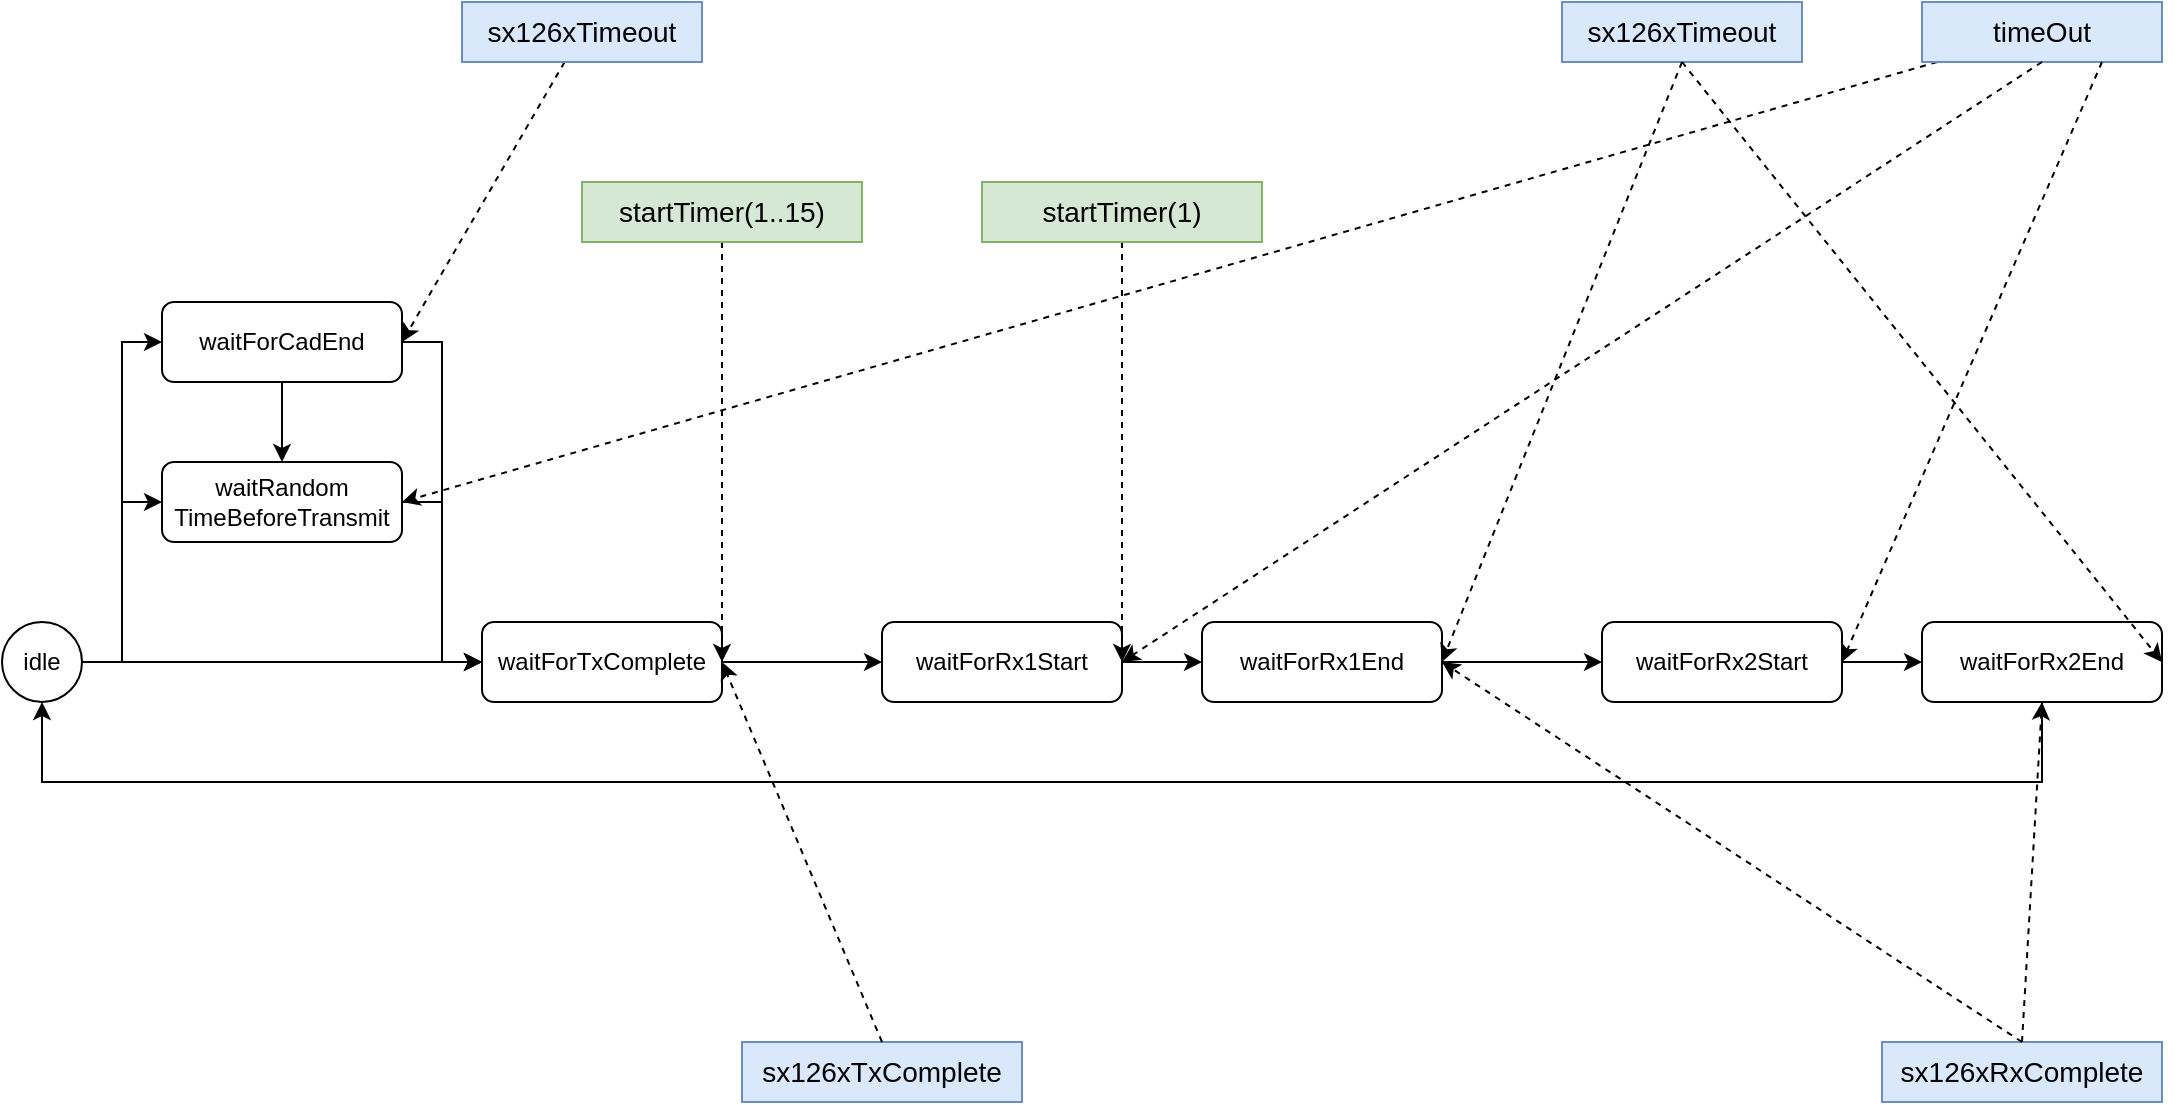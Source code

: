 <mxfile version="20.8.16" type="device"><diagram name="Page-1" id="3DBbJfjJqVfCbhL2ZnCd"><mxGraphModel dx="1154" dy="659" grid="1" gridSize="10" guides="1" tooltips="1" connect="1" arrows="1" fold="1" page="1" pageScale="1" pageWidth="1169" pageHeight="827" math="0" shadow="0"><root><mxCell id="0"/><mxCell id="1" parent="0"/><mxCell id="x_tdVJME-whXpWnSUQUp-5" style="edgeStyle=orthogonalEdgeStyle;rounded=0;orthogonalLoop=1;jettySize=auto;html=1;entryX=0;entryY=0.5;entryDx=0;entryDy=0;" parent="1" source="x_tdVJME-whXpWnSUQUp-1" target="x_tdVJME-whXpWnSUQUp-4" edge="1"><mxGeometry relative="1" as="geometry"/></mxCell><mxCell id="x_tdVJME-whXpWnSUQUp-1" value="waitRandom&lt;br&gt;TimeBeforeTransmit" style="rounded=1;whiteSpace=wrap;html=1;" parent="1" vertex="1"><mxGeometry x="120" y="280" width="120" height="40" as="geometry"/></mxCell><mxCell id="x_tdVJME-whXpWnSUQUp-3" style="edgeStyle=orthogonalEdgeStyle;rounded=0;orthogonalLoop=1;jettySize=auto;html=1;entryX=0;entryY=0.5;entryDx=0;entryDy=0;" parent="1" source="x_tdVJME-whXpWnSUQUp-2" target="x_tdVJME-whXpWnSUQUp-1" edge="1"><mxGeometry relative="1" as="geometry"/></mxCell><mxCell id="x_tdVJME-whXpWnSUQUp-14" style="edgeStyle=orthogonalEdgeStyle;rounded=0;orthogonalLoop=1;jettySize=auto;html=1;" parent="1" source="x_tdVJME-whXpWnSUQUp-2" edge="1"><mxGeometry relative="1" as="geometry"><mxPoint x="280" y="380" as="targetPoint"/></mxGeometry></mxCell><mxCell id="x_tdVJME-whXpWnSUQUp-2" value="idle" style="ellipse;whiteSpace=wrap;html=1;aspect=fixed;" parent="1" vertex="1"><mxGeometry x="40" y="360" width="40" height="40" as="geometry"/></mxCell><mxCell id="x_tdVJME-whXpWnSUQUp-7" style="edgeStyle=orthogonalEdgeStyle;rounded=0;orthogonalLoop=1;jettySize=auto;html=1;entryX=0;entryY=0.5;entryDx=0;entryDy=0;" parent="1" source="x_tdVJME-whXpWnSUQUp-4" target="x_tdVJME-whXpWnSUQUp-6" edge="1"><mxGeometry relative="1" as="geometry"/></mxCell><mxCell id="x_tdVJME-whXpWnSUQUp-4" value="waitForTxComplete" style="rounded=1;whiteSpace=wrap;html=1;" parent="1" vertex="1"><mxGeometry x="280" y="360" width="120" height="40" as="geometry"/></mxCell><mxCell id="x_tdVJME-whXpWnSUQUp-9" style="edgeStyle=orthogonalEdgeStyle;rounded=0;orthogonalLoop=1;jettySize=auto;html=1;entryX=0;entryY=0.5;entryDx=0;entryDy=0;" parent="1" source="x_tdVJME-whXpWnSUQUp-6" target="x_tdVJME-whXpWnSUQUp-8" edge="1"><mxGeometry relative="1" as="geometry"/></mxCell><mxCell id="x_tdVJME-whXpWnSUQUp-6" value="waitForRx1Start" style="rounded=1;whiteSpace=wrap;html=1;" parent="1" vertex="1"><mxGeometry x="480" y="360" width="120" height="40" as="geometry"/></mxCell><mxCell id="x_tdVJME-whXpWnSUQUp-13" style="edgeStyle=orthogonalEdgeStyle;rounded=0;orthogonalLoop=1;jettySize=auto;html=1;entryX=0;entryY=0.5;entryDx=0;entryDy=0;" parent="1" source="x_tdVJME-whXpWnSUQUp-8" target="x_tdVJME-whXpWnSUQUp-11" edge="1"><mxGeometry relative="1" as="geometry"/></mxCell><mxCell id="x_tdVJME-whXpWnSUQUp-8" value="waitForRx1End" style="rounded=1;whiteSpace=wrap;html=1;" parent="1" vertex="1"><mxGeometry x="640" y="360" width="120" height="40" as="geometry"/></mxCell><mxCell id="x_tdVJME-whXpWnSUQUp-10" style="edgeStyle=orthogonalEdgeStyle;rounded=0;orthogonalLoop=1;jettySize=auto;html=1;entryX=0;entryY=0.5;entryDx=0;entryDy=0;" parent="1" source="x_tdVJME-whXpWnSUQUp-11" target="x_tdVJME-whXpWnSUQUp-12" edge="1"><mxGeometry relative="1" as="geometry"/></mxCell><mxCell id="x_tdVJME-whXpWnSUQUp-11" value="waitForRx2Start" style="rounded=1;whiteSpace=wrap;html=1;" parent="1" vertex="1"><mxGeometry x="840" y="360" width="120" height="40" as="geometry"/></mxCell><mxCell id="x_tdVJME-whXpWnSUQUp-17" style="edgeStyle=orthogonalEdgeStyle;rounded=0;orthogonalLoop=1;jettySize=auto;html=1;entryX=0.5;entryY=1;entryDx=0;entryDy=0;exitX=0.5;exitY=1;exitDx=0;exitDy=0;" parent="1" source="x_tdVJME-whXpWnSUQUp-12" target="x_tdVJME-whXpWnSUQUp-2" edge="1"><mxGeometry relative="1" as="geometry"><Array as="points"><mxPoint x="1060" y="440"/><mxPoint x="60" y="440"/></Array></mxGeometry></mxCell><mxCell id="x_tdVJME-whXpWnSUQUp-12" value="waitForRx2End" style="rounded=1;whiteSpace=wrap;html=1;" parent="1" vertex="1"><mxGeometry x="1000" y="360" width="120" height="40" as="geometry"/></mxCell><mxCell id="x_tdVJME-whXpWnSUQUp-18" style="edgeStyle=orthogonalEdgeStyle;rounded=0;orthogonalLoop=1;jettySize=auto;html=1;entryX=0.5;entryY=0;entryDx=0;entryDy=0;" parent="1" source="x_tdVJME-whXpWnSUQUp-15" target="x_tdVJME-whXpWnSUQUp-1" edge="1"><mxGeometry relative="1" as="geometry"/></mxCell><mxCell id="x_tdVJME-whXpWnSUQUp-20" style="edgeStyle=orthogonalEdgeStyle;rounded=0;orthogonalLoop=1;jettySize=auto;html=1;entryX=0;entryY=0.5;entryDx=0;entryDy=0;" parent="1" source="x_tdVJME-whXpWnSUQUp-15" target="x_tdVJME-whXpWnSUQUp-4" edge="1"><mxGeometry relative="1" as="geometry"/></mxCell><mxCell id="x_tdVJME-whXpWnSUQUp-15" value="waitForCadEnd" style="rounded=1;whiteSpace=wrap;html=1;" parent="1" vertex="1"><mxGeometry x="120" y="200" width="120" height="40" as="geometry"/></mxCell><mxCell id="x_tdVJME-whXpWnSUQUp-16" style="edgeStyle=orthogonalEdgeStyle;rounded=0;orthogonalLoop=1;jettySize=auto;html=1;entryX=0;entryY=0.5;entryDx=0;entryDy=0;exitX=1;exitY=0.5;exitDx=0;exitDy=0;" parent="1" source="x_tdVJME-whXpWnSUQUp-2" target="x_tdVJME-whXpWnSUQUp-15" edge="1"><mxGeometry relative="1" as="geometry"><mxPoint x="90.0" y="390.034" as="sourcePoint"/><mxPoint x="130" y="310" as="targetPoint"/></mxGeometry></mxCell><mxCell id="DJZ0WXQwEo_MXrc_hkLx-6" style="rounded=0;orthogonalLoop=1;jettySize=auto;html=1;fontSize=14;dashed=1;" edge="1" parent="1" source="DJZ0WXQwEo_MXrc_hkLx-22"><mxGeometry relative="1" as="geometry"><mxPoint x="240" y="220" as="targetPoint"/></mxGeometry></mxCell><mxCell id="DJZ0WXQwEo_MXrc_hkLx-3" value="sx126xTimeout" style="text;html=1;strokeColor=#6c8ebf;fillColor=#dae8fc;align=center;verticalAlign=middle;whiteSpace=wrap;rounded=0;fontSize=14;" vertex="1" parent="1"><mxGeometry x="820" y="50" width="120" height="30" as="geometry"/></mxCell><mxCell id="DJZ0WXQwEo_MXrc_hkLx-7" style="rounded=0;orthogonalLoop=1;jettySize=auto;html=1;fontSize=14;dashed=1;entryX=1;entryY=0.5;entryDx=0;entryDy=0;" edge="1" parent="1" source="DJZ0WXQwEo_MXrc_hkLx-8" target="x_tdVJME-whXpWnSUQUp-1"><mxGeometry relative="1" as="geometry"><mxPoint x="320" y="340" as="targetPoint"/></mxGeometry></mxCell><mxCell id="DJZ0WXQwEo_MXrc_hkLx-8" value="timeOut" style="text;html=1;strokeColor=#6c8ebf;fillColor=#dae8fc;align=center;verticalAlign=middle;whiteSpace=wrap;rounded=0;fontSize=14;" vertex="1" parent="1"><mxGeometry x="1000" y="50" width="120" height="30" as="geometry"/></mxCell><mxCell id="DJZ0WXQwEo_MXrc_hkLx-9" value="sx126xTxComplete" style="text;html=1;strokeColor=#6c8ebf;fillColor=#dae8fc;align=center;verticalAlign=middle;whiteSpace=wrap;rounded=0;fontSize=14;" vertex="1" parent="1"><mxGeometry x="410" y="570" width="140" height="30" as="geometry"/></mxCell><mxCell id="DJZ0WXQwEo_MXrc_hkLx-10" value="sx126xRxComplete" style="text;html=1;strokeColor=#6c8ebf;fillColor=#dae8fc;align=center;verticalAlign=middle;whiteSpace=wrap;rounded=0;fontSize=14;" vertex="1" parent="1"><mxGeometry x="980" y="570" width="140" height="30" as="geometry"/></mxCell><mxCell id="DJZ0WXQwEo_MXrc_hkLx-11" style="rounded=0;orthogonalLoop=1;jettySize=auto;html=1;fontSize=14;dashed=1;exitX=0.5;exitY=0;exitDx=0;exitDy=0;" edge="1" parent="1" source="DJZ0WXQwEo_MXrc_hkLx-9"><mxGeometry relative="1" as="geometry"><mxPoint x="400" y="380" as="targetPoint"/><mxPoint x="764.894" y="90" as="sourcePoint"/></mxGeometry></mxCell><mxCell id="DJZ0WXQwEo_MXrc_hkLx-12" style="rounded=0;orthogonalLoop=1;jettySize=auto;html=1;fontSize=14;dashed=1;entryX=1;entryY=0.5;entryDx=0;entryDy=0;exitX=0.5;exitY=0;exitDx=0;exitDy=0;" edge="1" parent="1" source="DJZ0WXQwEo_MXrc_hkLx-10" target="x_tdVJME-whXpWnSUQUp-8"><mxGeometry relative="1" as="geometry"><mxPoint x="260" y="320" as="targetPoint"/><mxPoint x="774.894" y="100" as="sourcePoint"/></mxGeometry></mxCell><mxCell id="DJZ0WXQwEo_MXrc_hkLx-13" style="rounded=0;orthogonalLoop=1;jettySize=auto;html=1;fontSize=14;dashed=1;exitX=0.5;exitY=0;exitDx=0;exitDy=0;" edge="1" parent="1" source="DJZ0WXQwEo_MXrc_hkLx-10"><mxGeometry relative="1" as="geometry"><mxPoint x="1060" y="400" as="targetPoint"/><mxPoint x="784.894" y="110" as="sourcePoint"/></mxGeometry></mxCell><mxCell id="DJZ0WXQwEo_MXrc_hkLx-14" style="rounded=0;orthogonalLoop=1;jettySize=auto;html=1;fontSize=14;dashed=1;exitX=0.5;exitY=1;exitDx=0;exitDy=0;" edge="1" parent="1" source="DJZ0WXQwEo_MXrc_hkLx-8"><mxGeometry relative="1" as="geometry"><mxPoint x="600" y="380" as="targetPoint"/><mxPoint x="764.894" y="90" as="sourcePoint"/></mxGeometry></mxCell><mxCell id="DJZ0WXQwEo_MXrc_hkLx-15" style="rounded=0;orthogonalLoop=1;jettySize=auto;html=1;fontSize=14;dashed=1;entryX=1;entryY=0.5;entryDx=0;entryDy=0;exitX=0.75;exitY=1;exitDx=0;exitDy=0;" edge="1" parent="1" source="DJZ0WXQwEo_MXrc_hkLx-8" target="x_tdVJME-whXpWnSUQUp-11"><mxGeometry relative="1" as="geometry"><mxPoint x="260" y="320" as="targetPoint"/><mxPoint x="774.894" y="100" as="sourcePoint"/></mxGeometry></mxCell><mxCell id="DJZ0WXQwEo_MXrc_hkLx-17" style="edgeStyle=none;rounded=0;orthogonalLoop=1;jettySize=auto;html=1;dashed=1;fontSize=14;" edge="1" parent="1" source="DJZ0WXQwEo_MXrc_hkLx-16"><mxGeometry relative="1" as="geometry"><mxPoint x="400" y="380" as="targetPoint"/></mxGeometry></mxCell><mxCell id="DJZ0WXQwEo_MXrc_hkLx-16" value="startTimer(1..15)" style="text;html=1;strokeColor=#82b366;fillColor=#d5e8d4;align=center;verticalAlign=middle;whiteSpace=wrap;rounded=0;fontSize=14;" vertex="1" parent="1"><mxGeometry x="330" y="140" width="140" height="30" as="geometry"/></mxCell><mxCell id="DJZ0WXQwEo_MXrc_hkLx-19" style="edgeStyle=none;rounded=0;orthogonalLoop=1;jettySize=auto;html=1;entryX=1;entryY=0.5;entryDx=0;entryDy=0;dashed=1;fontSize=14;" edge="1" parent="1" source="DJZ0WXQwEo_MXrc_hkLx-18" target="x_tdVJME-whXpWnSUQUp-6"><mxGeometry relative="1" as="geometry"/></mxCell><mxCell id="DJZ0WXQwEo_MXrc_hkLx-18" value="startTimer(1)" style="text;html=1;strokeColor=#82b366;fillColor=#d5e8d4;align=center;verticalAlign=middle;whiteSpace=wrap;rounded=0;fontSize=14;" vertex="1" parent="1"><mxGeometry x="530" y="140" width="140" height="30" as="geometry"/></mxCell><mxCell id="DJZ0WXQwEo_MXrc_hkLx-20" style="rounded=0;orthogonalLoop=1;jettySize=auto;html=1;fontSize=14;dashed=1;exitX=0.5;exitY=1;exitDx=0;exitDy=0;entryX=1;entryY=0.5;entryDx=0;entryDy=0;" edge="1" parent="1" source="DJZ0WXQwEo_MXrc_hkLx-3" target="x_tdVJME-whXpWnSUQUp-12"><mxGeometry relative="1" as="geometry"><mxPoint x="250" y="230" as="targetPoint"/><mxPoint x="376.452" y="90" as="sourcePoint"/></mxGeometry></mxCell><mxCell id="DJZ0WXQwEo_MXrc_hkLx-21" style="rounded=0;orthogonalLoop=1;jettySize=auto;html=1;fontSize=14;dashed=1;exitX=0.5;exitY=1;exitDx=0;exitDy=0;" edge="1" parent="1" source="DJZ0WXQwEo_MXrc_hkLx-3"><mxGeometry relative="1" as="geometry"><mxPoint x="760" y="380" as="targetPoint"/><mxPoint x="386.452" y="100" as="sourcePoint"/></mxGeometry></mxCell><mxCell id="DJZ0WXQwEo_MXrc_hkLx-22" value="sx126xTimeout" style="text;html=1;strokeColor=#6c8ebf;fillColor=#dae8fc;align=center;verticalAlign=middle;whiteSpace=wrap;rounded=0;fontSize=14;" vertex="1" parent="1"><mxGeometry x="270" y="50" width="120" height="30" as="geometry"/></mxCell></root></mxGraphModel></diagram></mxfile>